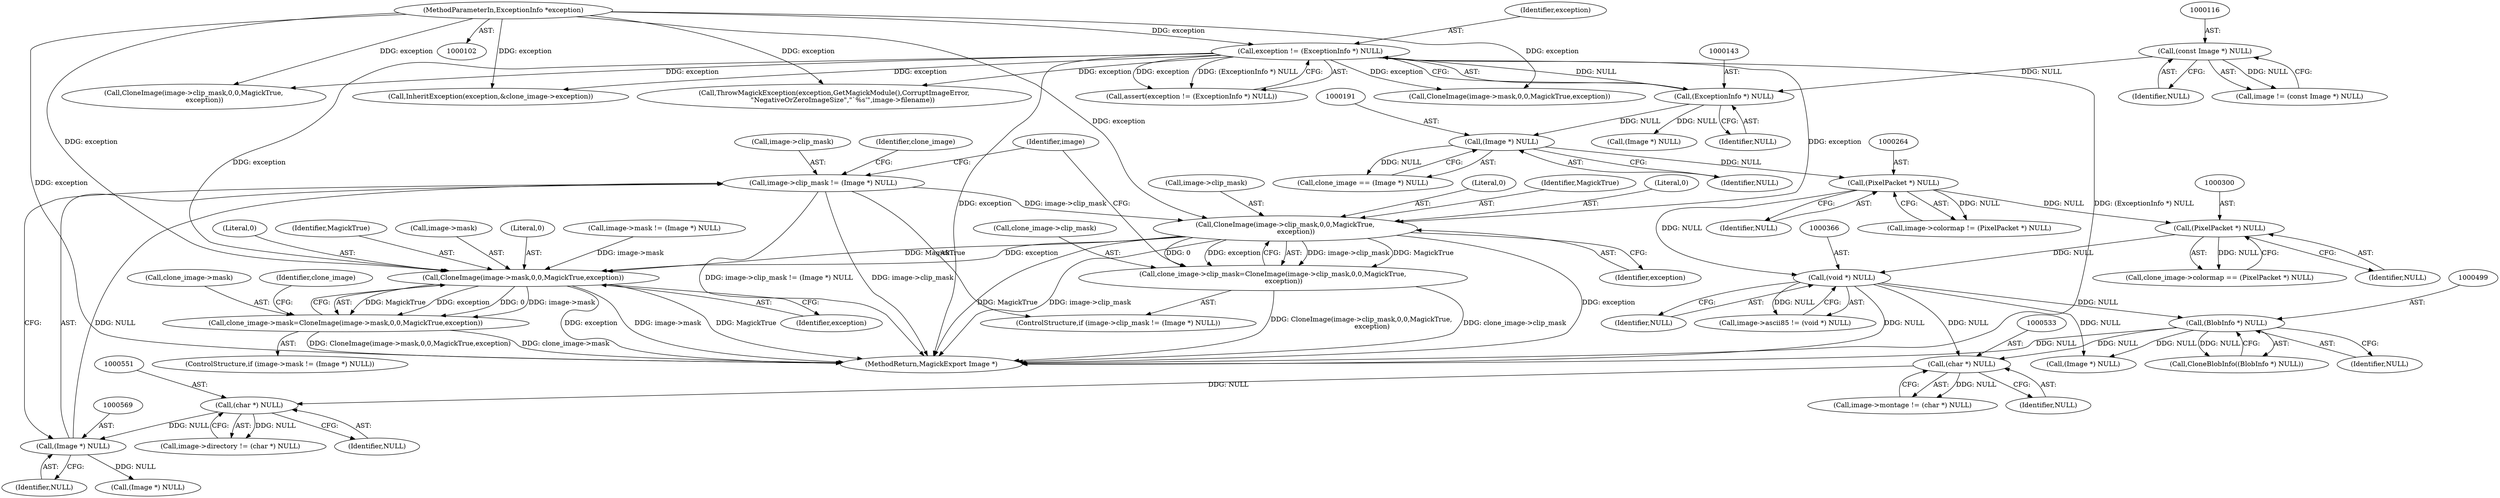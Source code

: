 digraph "0_ImageMagick_01843366d6a7b96e22ad7bb67f3df7d9fd4d5d74@pointer" {
"1000575" [label="(Call,CloneImage(image->clip_mask,0,0,MagickTrue,\n          exception))"];
"1000564" [label="(Call,image->clip_mask != (Image *) NULL)"];
"1000568" [label="(Call,(Image *) NULL)"];
"1000550" [label="(Call,(char *) NULL)"];
"1000532" [label="(Call,(char *) NULL)"];
"1000498" [label="(Call,(BlobInfo *) NULL)"];
"1000365" [label="(Call,(void *) NULL)"];
"1000263" [label="(Call,(PixelPacket *) NULL)"];
"1000190" [label="(Call,(Image *) NULL)"];
"1000142" [label="(Call,(ExceptionInfo *) NULL)"];
"1000115" [label="(Call,(const Image *) NULL)"];
"1000299" [label="(Call,(PixelPacket *) NULL)"];
"1000140" [label="(Call,exception != (ExceptionInfo *) NULL)"];
"1000107" [label="(MethodParameterIn,ExceptionInfo *exception)"];
"1000571" [label="(Call,clone_image->clip_mask=CloneImage(image->clip_mask,0,0,MagickTrue,\n          exception))"];
"1000595" [label="(Call,CloneImage(image->mask,0,0,MagickTrue,exception))"];
"1000591" [label="(Call,clone_image->mask=CloneImage(image->mask,0,0,MagickTrue,exception))"];
"1000570" [label="(Identifier,NULL)"];
"1000605" [label="(Identifier,clone_image)"];
"1000361" [label="(Call,image->ascii85 != (void *) NULL)"];
"1000576" [label="(Call,image->clip_mask)"];
"1000190" [label="(Call,(Image *) NULL)"];
"1000299" [label="(Call,(PixelPacket *) NULL)"];
"1000532" [label="(Call,(char *) NULL)"];
"1000580" [label="(Literal,0)"];
"1000564" [label="(Call,image->clip_mask != (Image *) NULL)"];
"1000192" [label="(Identifier,NULL)"];
"1000596" [label="(Call,image->mask)"];
"1000575" [label="(Call,CloneImage(image->clip_mask,0,0,MagickTrue,\n          exception))"];
"1000599" [label="(Literal,0)"];
"1000265" [label="(Identifier,NULL)"];
"1000592" [label="(Call,clone_image->mask)"];
"1000584" [label="(Call,image->mask != (Image *) NULL)"];
"1000141" [label="(Identifier,exception)"];
"1000573" [label="(Identifier,clone_image)"];
"1000600" [label="(Literal,0)"];
"1000568" [label="(Call,(Image *) NULL)"];
"1000367" [label="(Identifier,NULL)"];
"1000581" [label="(Identifier,MagickTrue)"];
"1000295" [label="(Call,clone_image->colormap == (PixelPacket *) NULL)"];
"1000583" [label="(ControlStructure,if (image->mask != (Image *) NULL))"];
"1000166" [label="(Call,ThrowMagickException(exception,GetMagickModule(),CorruptImageError,\n        \"NegativeOrZeroImageSize\",\"`%s'\",image->filename))"];
"1000565" [label="(Call,image->clip_mask)"];
"1000115" [label="(Call,(const Image *) NULL)"];
"1000638" [label="(Call,CloneImage(image->clip_mask,0,0,MagickTrue,\n          exception))"];
"1000552" [label="(Identifier,NULL)"];
"1000534" [label="(Identifier,NULL)"];
"1000140" [label="(Call,exception != (ExceptionInfo *) NULL)"];
"1000142" [label="(Call,(ExceptionInfo *) NULL)"];
"1000595" [label="(Call,CloneImage(image->mask,0,0,MagickTrue,exception))"];
"1000550" [label="(Call,(char *) NULL)"];
"1000144" [label="(Identifier,NULL)"];
"1000588" [label="(Call,(Image *) NULL)"];
"1000500" [label="(Identifier,NULL)"];
"1000601" [label="(Identifier,MagickTrue)"];
"1000259" [label="(Call,image->colormap != (PixelPacket *) NULL)"];
"1000571" [label="(Call,clone_image->clip_mask=CloneImage(image->clip_mask,0,0,MagickTrue,\n          exception))"];
"1000498" [label="(Call,(BlobInfo *) NULL)"];
"1000117" [label="(Identifier,NULL)"];
"1000830" [label="(Call,InheritException(exception,&clone_image->exception))"];
"1000176" [label="(Call,(Image *) NULL)"];
"1000658" [label="(Call,CloneImage(image->mask,0,0,MagickTrue,exception))"];
"1000107" [label="(MethodParameterIn,ExceptionInfo *exception)"];
"1000301" [label="(Identifier,NULL)"];
"1000546" [label="(Call,image->directory != (char *) NULL)"];
"1000528" [label="(Call,image->montage != (char *) NULL)"];
"1000579" [label="(Literal,0)"];
"1000139" [label="(Call,assert(exception != (ExceptionInfo *) NULL))"];
"1000497" [label="(Call,CloneBlobInfo((BlobInfo *) NULL))"];
"1000113" [label="(Call,image != (const Image *) NULL)"];
"1000631" [label="(Call,(Image *) NULL)"];
"1000365" [label="(Call,(void *) NULL)"];
"1000572" [label="(Call,clone_image->clip_mask)"];
"1000188" [label="(Call,clone_image == (Image *) NULL)"];
"1000563" [label="(ControlStructure,if (image->clip_mask != (Image *) NULL))"];
"1000842" [label="(MethodReturn,MagickExport Image *)"];
"1000586" [label="(Identifier,image)"];
"1000602" [label="(Identifier,exception)"];
"1000582" [label="(Identifier,exception)"];
"1000591" [label="(Call,clone_image->mask=CloneImage(image->mask,0,0,MagickTrue,exception))"];
"1000263" [label="(Call,(PixelPacket *) NULL)"];
"1000575" -> "1000571"  [label="AST: "];
"1000575" -> "1000582"  [label="CFG: "];
"1000576" -> "1000575"  [label="AST: "];
"1000579" -> "1000575"  [label="AST: "];
"1000580" -> "1000575"  [label="AST: "];
"1000581" -> "1000575"  [label="AST: "];
"1000582" -> "1000575"  [label="AST: "];
"1000571" -> "1000575"  [label="CFG: "];
"1000575" -> "1000842"  [label="DDG: exception"];
"1000575" -> "1000842"  [label="DDG: MagickTrue"];
"1000575" -> "1000842"  [label="DDG: image->clip_mask"];
"1000575" -> "1000571"  [label="DDG: image->clip_mask"];
"1000575" -> "1000571"  [label="DDG: MagickTrue"];
"1000575" -> "1000571"  [label="DDG: 0"];
"1000575" -> "1000571"  [label="DDG: exception"];
"1000564" -> "1000575"  [label="DDG: image->clip_mask"];
"1000140" -> "1000575"  [label="DDG: exception"];
"1000107" -> "1000575"  [label="DDG: exception"];
"1000575" -> "1000595"  [label="DDG: MagickTrue"];
"1000575" -> "1000595"  [label="DDG: exception"];
"1000564" -> "1000563"  [label="AST: "];
"1000564" -> "1000568"  [label="CFG: "];
"1000565" -> "1000564"  [label="AST: "];
"1000568" -> "1000564"  [label="AST: "];
"1000573" -> "1000564"  [label="CFG: "];
"1000586" -> "1000564"  [label="CFG: "];
"1000564" -> "1000842"  [label="DDG: image->clip_mask"];
"1000564" -> "1000842"  [label="DDG: image->clip_mask != (Image *) NULL"];
"1000568" -> "1000564"  [label="DDG: NULL"];
"1000568" -> "1000570"  [label="CFG: "];
"1000569" -> "1000568"  [label="AST: "];
"1000570" -> "1000568"  [label="AST: "];
"1000550" -> "1000568"  [label="DDG: NULL"];
"1000568" -> "1000588"  [label="DDG: NULL"];
"1000550" -> "1000546"  [label="AST: "];
"1000550" -> "1000552"  [label="CFG: "];
"1000551" -> "1000550"  [label="AST: "];
"1000552" -> "1000550"  [label="AST: "];
"1000546" -> "1000550"  [label="CFG: "];
"1000550" -> "1000546"  [label="DDG: NULL"];
"1000532" -> "1000550"  [label="DDG: NULL"];
"1000532" -> "1000528"  [label="AST: "];
"1000532" -> "1000534"  [label="CFG: "];
"1000533" -> "1000532"  [label="AST: "];
"1000534" -> "1000532"  [label="AST: "];
"1000528" -> "1000532"  [label="CFG: "];
"1000532" -> "1000528"  [label="DDG: NULL"];
"1000498" -> "1000532"  [label="DDG: NULL"];
"1000365" -> "1000532"  [label="DDG: NULL"];
"1000498" -> "1000497"  [label="AST: "];
"1000498" -> "1000500"  [label="CFG: "];
"1000499" -> "1000498"  [label="AST: "];
"1000500" -> "1000498"  [label="AST: "];
"1000497" -> "1000498"  [label="CFG: "];
"1000498" -> "1000842"  [label="DDG: NULL"];
"1000498" -> "1000497"  [label="DDG: NULL"];
"1000365" -> "1000498"  [label="DDG: NULL"];
"1000498" -> "1000631"  [label="DDG: NULL"];
"1000365" -> "1000361"  [label="AST: "];
"1000365" -> "1000367"  [label="CFG: "];
"1000366" -> "1000365"  [label="AST: "];
"1000367" -> "1000365"  [label="AST: "];
"1000361" -> "1000365"  [label="CFG: "];
"1000365" -> "1000842"  [label="DDG: NULL"];
"1000365" -> "1000361"  [label="DDG: NULL"];
"1000263" -> "1000365"  [label="DDG: NULL"];
"1000299" -> "1000365"  [label="DDG: NULL"];
"1000365" -> "1000631"  [label="DDG: NULL"];
"1000263" -> "1000259"  [label="AST: "];
"1000263" -> "1000265"  [label="CFG: "];
"1000264" -> "1000263"  [label="AST: "];
"1000265" -> "1000263"  [label="AST: "];
"1000259" -> "1000263"  [label="CFG: "];
"1000263" -> "1000259"  [label="DDG: NULL"];
"1000190" -> "1000263"  [label="DDG: NULL"];
"1000263" -> "1000299"  [label="DDG: NULL"];
"1000190" -> "1000188"  [label="AST: "];
"1000190" -> "1000192"  [label="CFG: "];
"1000191" -> "1000190"  [label="AST: "];
"1000192" -> "1000190"  [label="AST: "];
"1000188" -> "1000190"  [label="CFG: "];
"1000190" -> "1000188"  [label="DDG: NULL"];
"1000142" -> "1000190"  [label="DDG: NULL"];
"1000142" -> "1000140"  [label="AST: "];
"1000142" -> "1000144"  [label="CFG: "];
"1000143" -> "1000142"  [label="AST: "];
"1000144" -> "1000142"  [label="AST: "];
"1000140" -> "1000142"  [label="CFG: "];
"1000142" -> "1000140"  [label="DDG: NULL"];
"1000115" -> "1000142"  [label="DDG: NULL"];
"1000142" -> "1000176"  [label="DDG: NULL"];
"1000115" -> "1000113"  [label="AST: "];
"1000115" -> "1000117"  [label="CFG: "];
"1000116" -> "1000115"  [label="AST: "];
"1000117" -> "1000115"  [label="AST: "];
"1000113" -> "1000115"  [label="CFG: "];
"1000115" -> "1000113"  [label="DDG: NULL"];
"1000299" -> "1000295"  [label="AST: "];
"1000299" -> "1000301"  [label="CFG: "];
"1000300" -> "1000299"  [label="AST: "];
"1000301" -> "1000299"  [label="AST: "];
"1000295" -> "1000299"  [label="CFG: "];
"1000299" -> "1000295"  [label="DDG: NULL"];
"1000140" -> "1000139"  [label="AST: "];
"1000141" -> "1000140"  [label="AST: "];
"1000139" -> "1000140"  [label="CFG: "];
"1000140" -> "1000842"  [label="DDG: (ExceptionInfo *) NULL"];
"1000140" -> "1000842"  [label="DDG: exception"];
"1000140" -> "1000139"  [label="DDG: exception"];
"1000140" -> "1000139"  [label="DDG: (ExceptionInfo *) NULL"];
"1000107" -> "1000140"  [label="DDG: exception"];
"1000140" -> "1000166"  [label="DDG: exception"];
"1000140" -> "1000595"  [label="DDG: exception"];
"1000140" -> "1000638"  [label="DDG: exception"];
"1000140" -> "1000658"  [label="DDG: exception"];
"1000140" -> "1000830"  [label="DDG: exception"];
"1000107" -> "1000102"  [label="AST: "];
"1000107" -> "1000842"  [label="DDG: exception"];
"1000107" -> "1000166"  [label="DDG: exception"];
"1000107" -> "1000595"  [label="DDG: exception"];
"1000107" -> "1000638"  [label="DDG: exception"];
"1000107" -> "1000658"  [label="DDG: exception"];
"1000107" -> "1000830"  [label="DDG: exception"];
"1000571" -> "1000563"  [label="AST: "];
"1000572" -> "1000571"  [label="AST: "];
"1000586" -> "1000571"  [label="CFG: "];
"1000571" -> "1000842"  [label="DDG: CloneImage(image->clip_mask,0,0,MagickTrue,\n          exception)"];
"1000571" -> "1000842"  [label="DDG: clone_image->clip_mask"];
"1000595" -> "1000591"  [label="AST: "];
"1000595" -> "1000602"  [label="CFG: "];
"1000596" -> "1000595"  [label="AST: "];
"1000599" -> "1000595"  [label="AST: "];
"1000600" -> "1000595"  [label="AST: "];
"1000601" -> "1000595"  [label="AST: "];
"1000602" -> "1000595"  [label="AST: "];
"1000591" -> "1000595"  [label="CFG: "];
"1000595" -> "1000842"  [label="DDG: exception"];
"1000595" -> "1000842"  [label="DDG: image->mask"];
"1000595" -> "1000842"  [label="DDG: MagickTrue"];
"1000595" -> "1000591"  [label="DDG: MagickTrue"];
"1000595" -> "1000591"  [label="DDG: exception"];
"1000595" -> "1000591"  [label="DDG: 0"];
"1000595" -> "1000591"  [label="DDG: image->mask"];
"1000584" -> "1000595"  [label="DDG: image->mask"];
"1000591" -> "1000583"  [label="AST: "];
"1000592" -> "1000591"  [label="AST: "];
"1000605" -> "1000591"  [label="CFG: "];
"1000591" -> "1000842"  [label="DDG: CloneImage(image->mask,0,0,MagickTrue,exception)"];
"1000591" -> "1000842"  [label="DDG: clone_image->mask"];
}
